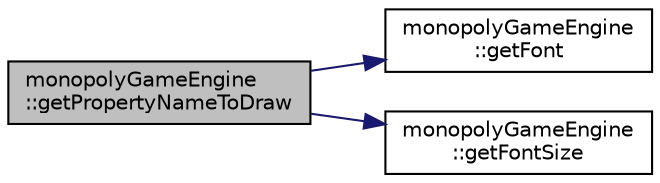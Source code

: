 digraph "monopolyGameEngine::getPropertyNameToDraw"
{
 // LATEX_PDF_SIZE
  edge [fontname="Helvetica",fontsize="10",labelfontname="Helvetica",labelfontsize="10"];
  node [fontname="Helvetica",fontsize="10",shape=record];
  rankdir="LR";
  Node1 [label="monopolyGameEngine\l::getPropertyNameToDraw",height=0.2,width=0.4,color="black", fillcolor="grey75", style="filled", fontcolor="black",tooltip=" "];
  Node1 -> Node2 [color="midnightblue",fontsize="10",style="solid",fontname="Helvetica"];
  Node2 [label="monopolyGameEngine\l::getFont",height=0.2,width=0.4,color="black", fillcolor="white", style="filled",URL="$classmonopoly_game_engine.html#aa1c15fdbe8a343109e69453126c99d90",tooltip=" "];
  Node1 -> Node3 [color="midnightblue",fontsize="10",style="solid",fontname="Helvetica"];
  Node3 [label="monopolyGameEngine\l::getFontSize",height=0.2,width=0.4,color="black", fillcolor="white", style="filled",URL="$classmonopoly_game_engine.html#a2e00931eaa6fae4e2967e73503264f7a",tooltip=" "];
}
